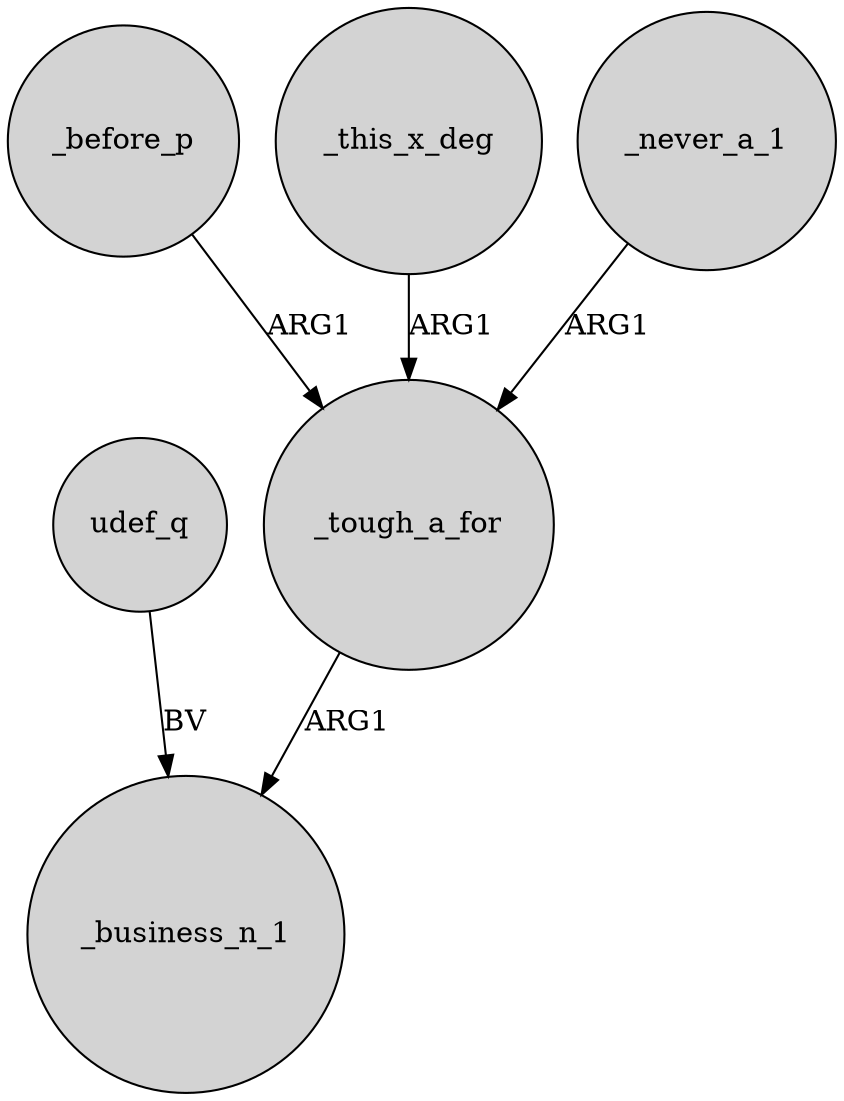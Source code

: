 digraph {
	node [shape=circle style=filled]
	udef_q -> _business_n_1 [label=BV]
	_tough_a_for -> _business_n_1 [label=ARG1]
	_before_p -> _tough_a_for [label=ARG1]
	_this_x_deg -> _tough_a_for [label=ARG1]
	_never_a_1 -> _tough_a_for [label=ARG1]
}

